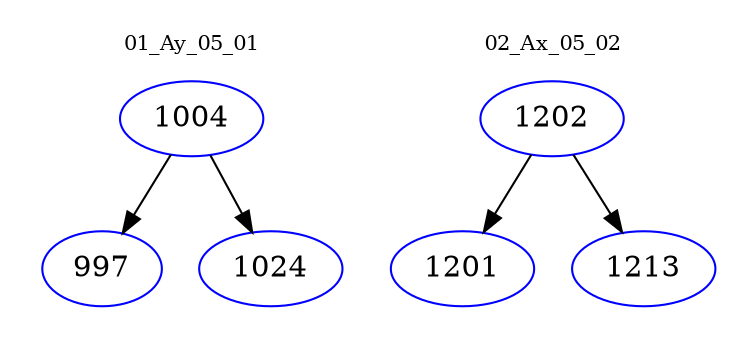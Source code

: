 digraph{
subgraph cluster_0 {
color = white
label = "01_Ay_05_01";
fontsize=10;
T0_1004 [label="1004", color="blue"]
T0_1004 -> T0_997 [color="black"]
T0_997 [label="997", color="blue"]
T0_1004 -> T0_1024 [color="black"]
T0_1024 [label="1024", color="blue"]
}
subgraph cluster_1 {
color = white
label = "02_Ax_05_02";
fontsize=10;
T1_1202 [label="1202", color="blue"]
T1_1202 -> T1_1201 [color="black"]
T1_1201 [label="1201", color="blue"]
T1_1202 -> T1_1213 [color="black"]
T1_1213 [label="1213", color="blue"]
}
}
